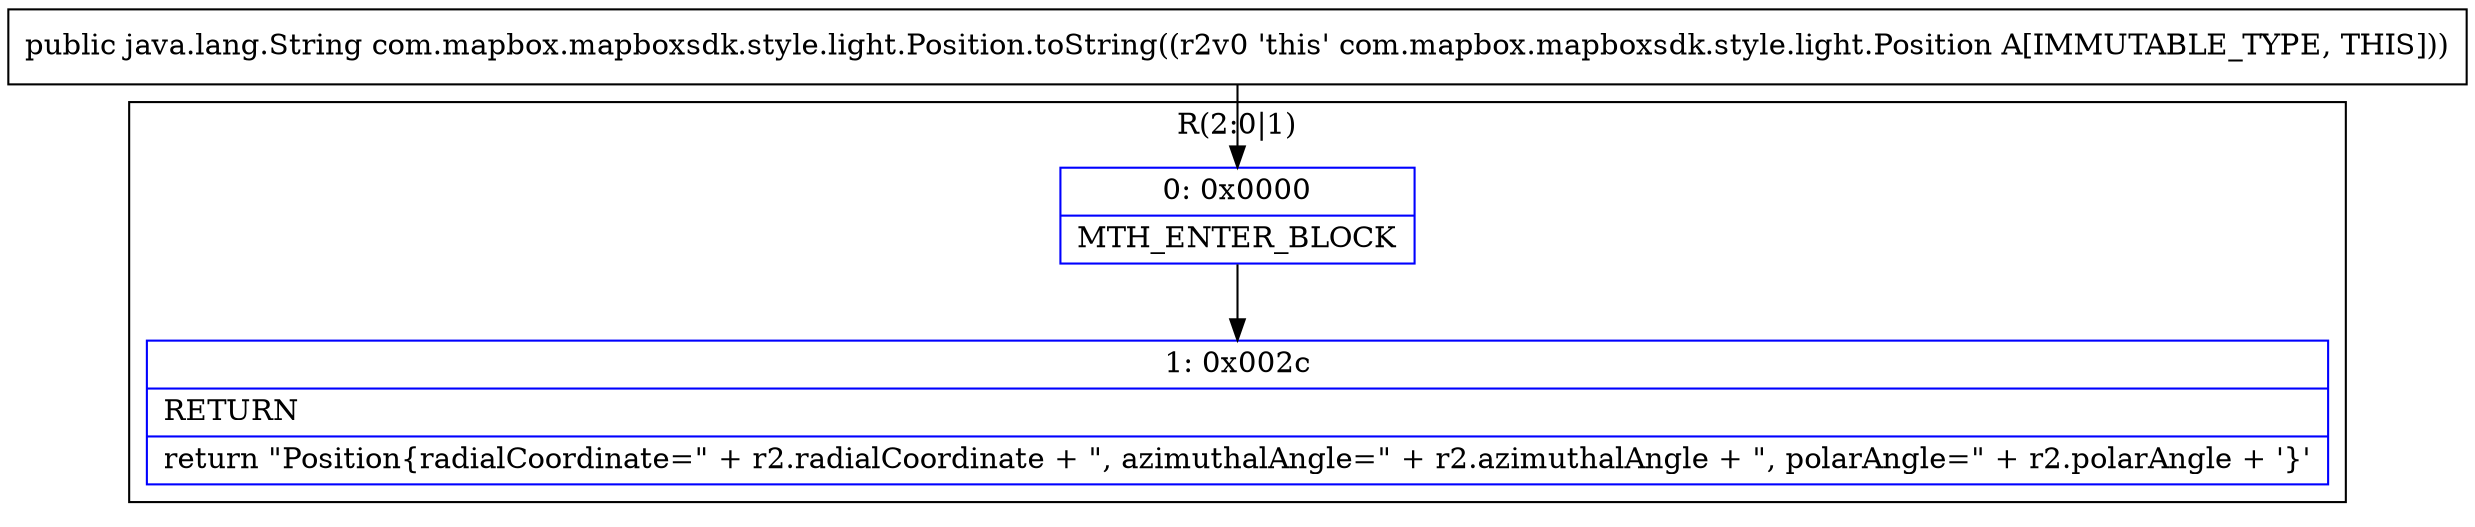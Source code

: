 digraph "CFG forcom.mapbox.mapboxsdk.style.light.Position.toString()Ljava\/lang\/String;" {
subgraph cluster_Region_1778199700 {
label = "R(2:0|1)";
node [shape=record,color=blue];
Node_0 [shape=record,label="{0\:\ 0x0000|MTH_ENTER_BLOCK\l}"];
Node_1 [shape=record,label="{1\:\ 0x002c|RETURN\l|return \"Position\{radialCoordinate=\" + r2.radialCoordinate + \", azimuthalAngle=\" + r2.azimuthalAngle + \", polarAngle=\" + r2.polarAngle + '\}'\l}"];
}
MethodNode[shape=record,label="{public java.lang.String com.mapbox.mapboxsdk.style.light.Position.toString((r2v0 'this' com.mapbox.mapboxsdk.style.light.Position A[IMMUTABLE_TYPE, THIS])) }"];
MethodNode -> Node_0;
Node_0 -> Node_1;
}

